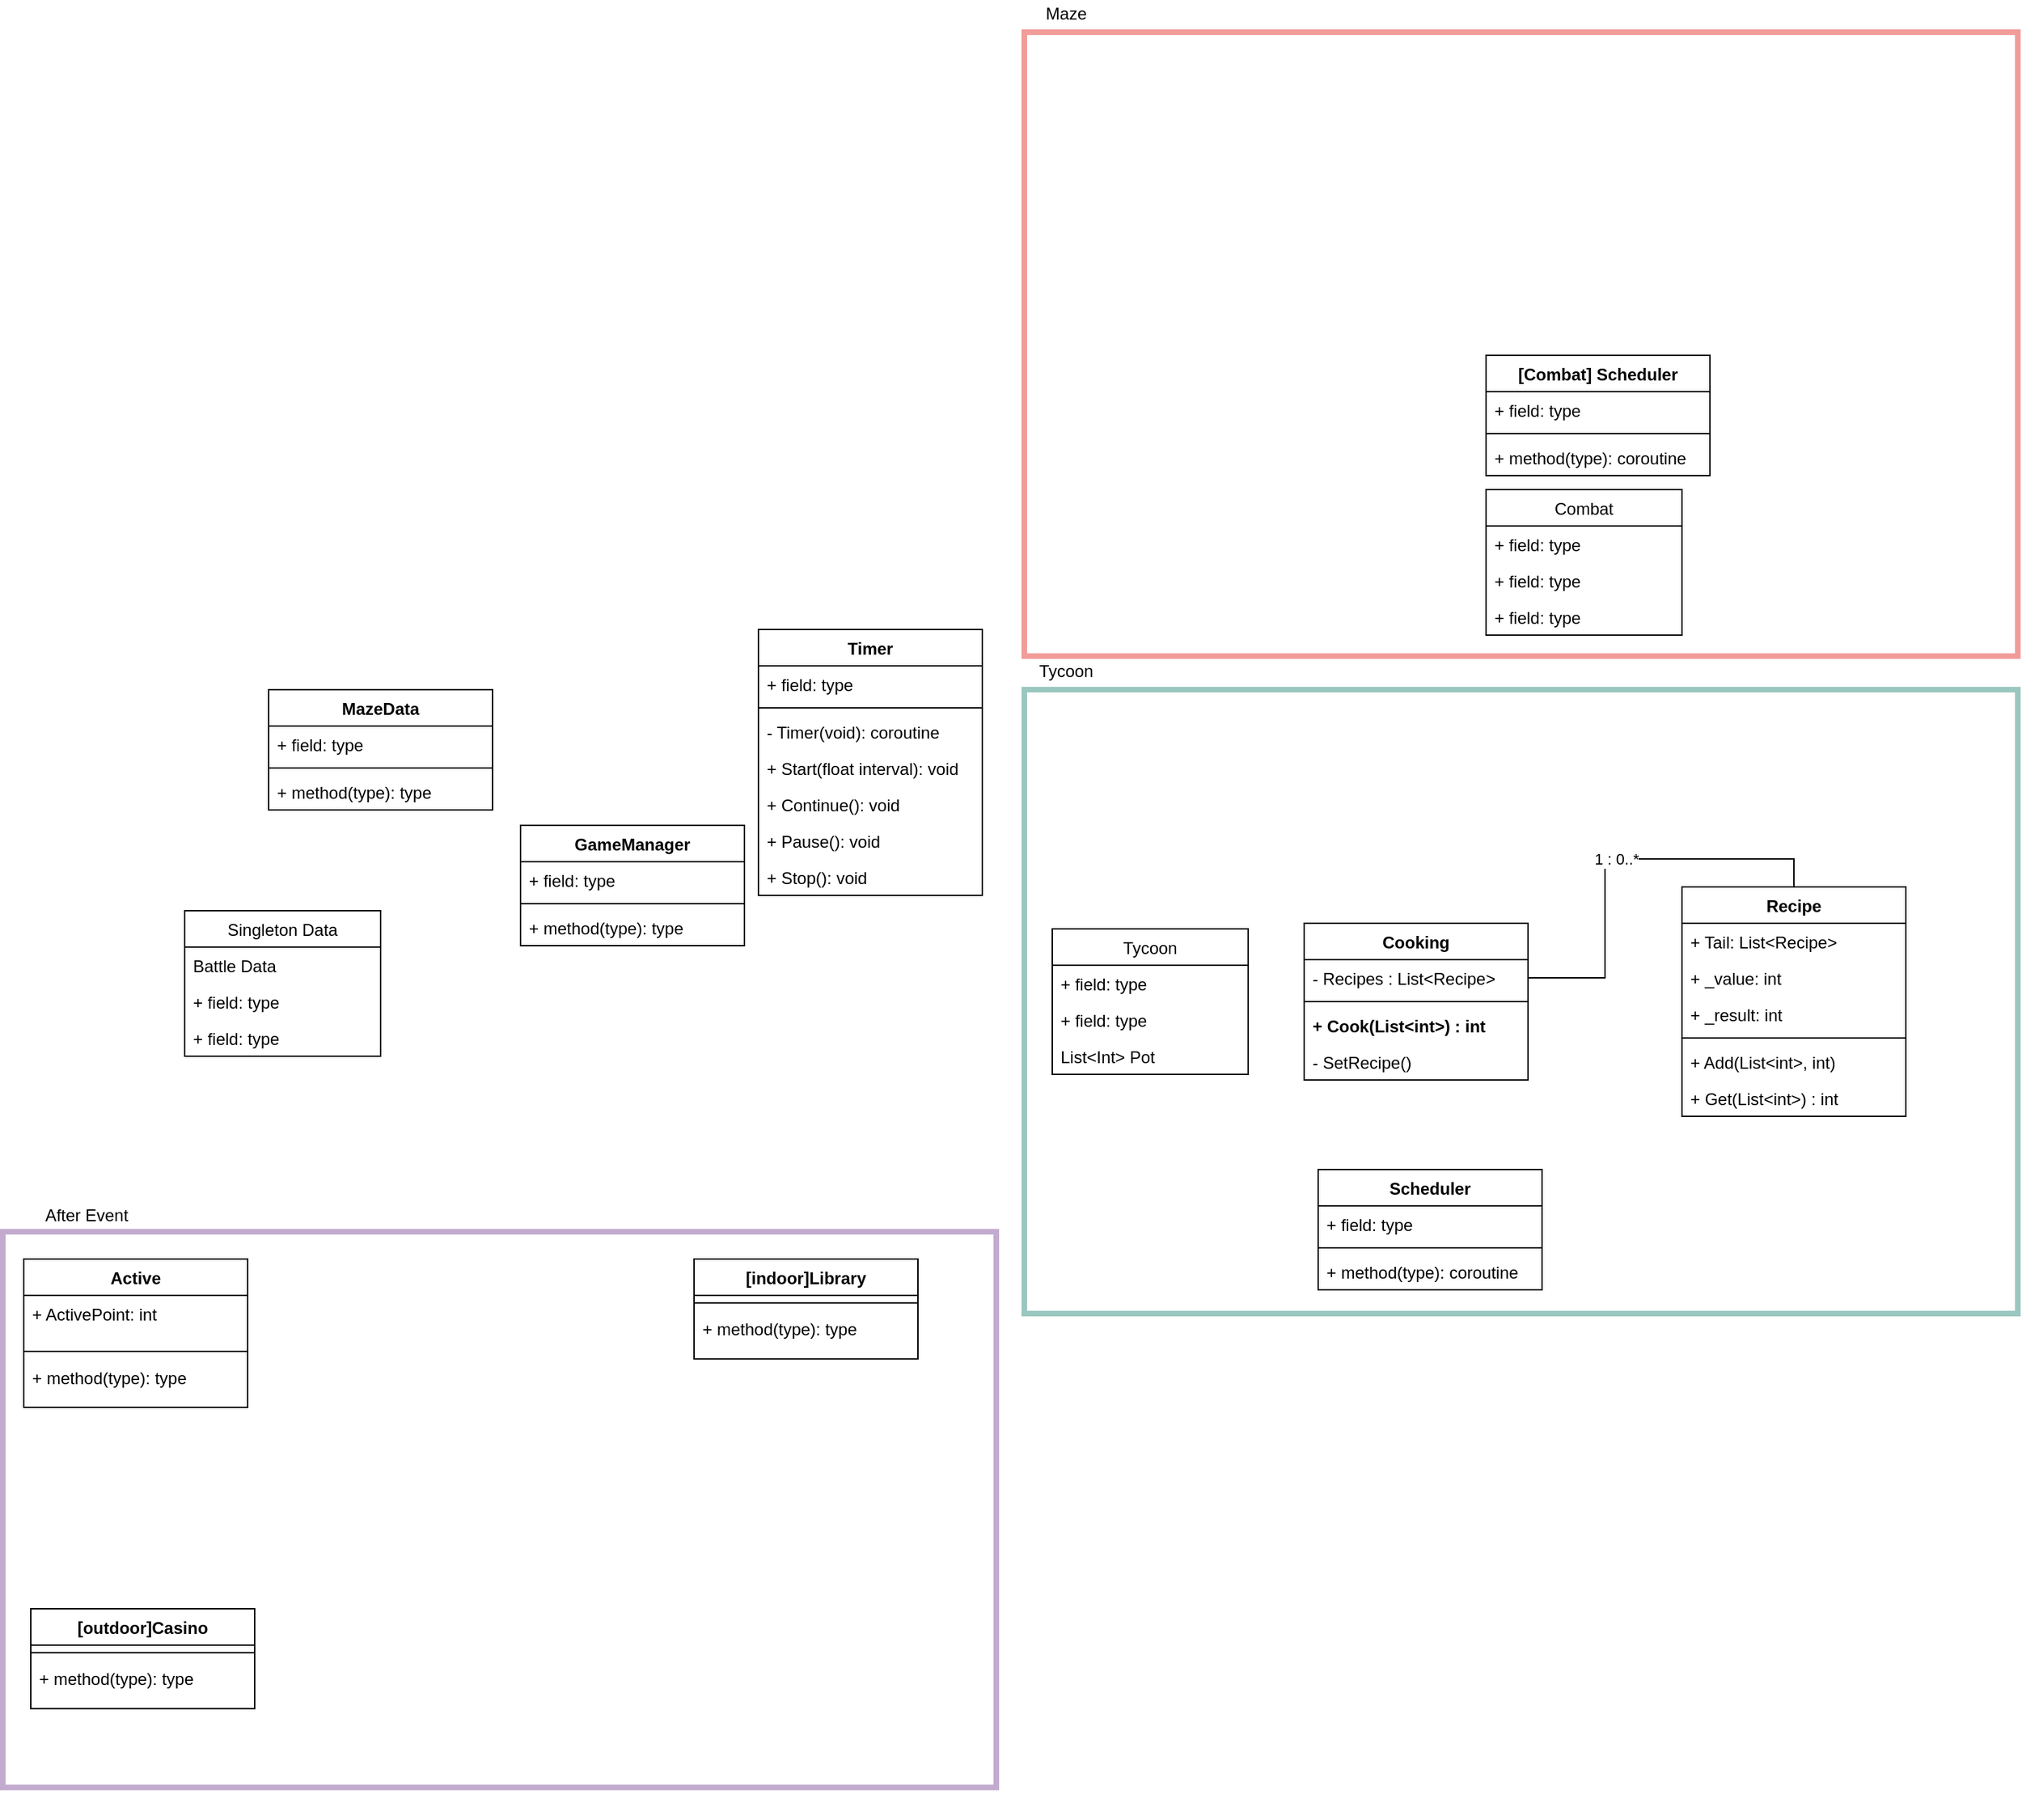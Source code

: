 <mxfile version="13.10.9" type="github">
  <diagram id="dGT4Hh-CYGsmOcZZTxus" name="Page-1">
    <mxGraphModel dx="1865" dy="1717" grid="1" gridSize="10" guides="1" tooltips="1" connect="1" arrows="1" fold="1" page="1" pageScale="1" pageWidth="827" pageHeight="1169" math="0" shadow="0">
      <root>
        <mxCell id="0" />
        <mxCell id="1" parent="0" />
        <mxCell id="V3jVEzcbfm84GRrFoneU-36" value="" style="group;" parent="1" vertex="1" connectable="0">
          <mxGeometry x="-240" y="520" width="710" height="440" as="geometry" />
        </mxCell>
        <mxCell id="V3jVEzcbfm84GRrFoneU-37" value="" style="rounded=0;whiteSpace=wrap;html=1;strokeColor=#C3ABD0;strokeWidth=4;" parent="V3jVEzcbfm84GRrFoneU-36" vertex="1">
          <mxGeometry y="20.486" width="710" height="397.247" as="geometry" />
        </mxCell>
        <mxCell id="V3jVEzcbfm84GRrFoneU-55" value="[indoor]Library" style="swimlane;fontStyle=1;align=center;verticalAlign=top;childLayout=stackLayout;horizontal=1;startSize=26;horizontalStack=0;resizeParent=1;resizeParentMax=0;resizeLast=0;collapsible=1;marginBottom=0;strokeColor=#000000;strokeWidth=1;" parent="V3jVEzcbfm84GRrFoneU-36" vertex="1">
          <mxGeometry x="494" y="40" width="160" height="71.333" as="geometry" />
        </mxCell>
        <mxCell id="V3jVEzcbfm84GRrFoneU-57" value="" style="line;strokeWidth=1;fillColor=none;align=left;verticalAlign=middle;spacingTop=-1;spacingLeft=3;spacingRight=3;rotatable=0;labelPosition=right;points=[];portConstraint=eastwest;" parent="V3jVEzcbfm84GRrFoneU-55" vertex="1">
          <mxGeometry y="26" width="160" height="10.667" as="geometry" />
        </mxCell>
        <mxCell id="V3jVEzcbfm84GRrFoneU-58" value="+ method(type): type" style="text;strokeColor=none;fillColor=none;align=left;verticalAlign=top;spacingLeft=4;spacingRight=4;overflow=hidden;rotatable=0;points=[[0,0.5],[1,0.5]];portConstraint=eastwest;" parent="V3jVEzcbfm84GRrFoneU-55" vertex="1">
          <mxGeometry y="36.667" width="160" height="34.667" as="geometry" />
        </mxCell>
        <mxCell id="V3jVEzcbfm84GRrFoneU-43" value="Active" style="swimlane;fontStyle=1;align=center;verticalAlign=top;childLayout=stackLayout;horizontal=1;startSize=26;horizontalStack=0;resizeParent=1;resizeParentMax=0;resizeLast=0;collapsible=1;marginBottom=0;strokeColor=#000000;strokeWidth=1;" parent="V3jVEzcbfm84GRrFoneU-36" vertex="1">
          <mxGeometry x="15" y="40" width="160" height="106" as="geometry" />
        </mxCell>
        <mxCell id="V3jVEzcbfm84GRrFoneU-44" value="+ ActivePoint: int" style="text;strokeColor=none;fillColor=none;align=left;verticalAlign=top;spacingLeft=4;spacingRight=4;overflow=hidden;rotatable=0;points=[[0,0.5],[1,0.5]];portConstraint=eastwest;" parent="V3jVEzcbfm84GRrFoneU-43" vertex="1">
          <mxGeometry y="26" width="160" height="34.667" as="geometry" />
        </mxCell>
        <mxCell id="V3jVEzcbfm84GRrFoneU-45" value="" style="line;strokeWidth=1;fillColor=none;align=left;verticalAlign=middle;spacingTop=-1;spacingLeft=3;spacingRight=3;rotatable=0;labelPosition=right;points=[];portConstraint=eastwest;" parent="V3jVEzcbfm84GRrFoneU-43" vertex="1">
          <mxGeometry y="60.667" width="160" height="10.667" as="geometry" />
        </mxCell>
        <mxCell id="V3jVEzcbfm84GRrFoneU-46" value="+ method(type): type" style="text;strokeColor=none;fillColor=none;align=left;verticalAlign=top;spacingLeft=4;spacingRight=4;overflow=hidden;rotatable=0;points=[[0,0.5],[1,0.5]];portConstraint=eastwest;" parent="V3jVEzcbfm84GRrFoneU-43" vertex="1">
          <mxGeometry y="71.333" width="160" height="34.667" as="geometry" />
        </mxCell>
        <mxCell id="V3jVEzcbfm84GRrFoneU-38" value="After Event" style="text;html=1;strokeColor=none;fillColor=none;align=center;verticalAlign=middle;whiteSpace=wrap;rounded=0;" parent="V3jVEzcbfm84GRrFoneU-36" vertex="1">
          <mxGeometry x="10" width="100" height="17.813" as="geometry" />
        </mxCell>
        <mxCell id="V3jVEzcbfm84GRrFoneU-47" value="[outdoor]Casino" style="swimlane;fontStyle=1;align=center;verticalAlign=top;childLayout=stackLayout;horizontal=1;startSize=26;horizontalStack=0;resizeParent=1;resizeParentMax=0;resizeLast=0;collapsible=1;marginBottom=0;strokeColor=#000000;strokeWidth=1;" parent="V3jVEzcbfm84GRrFoneU-36" vertex="1">
          <mxGeometry x="20" y="290" width="160" height="71.333" as="geometry" />
        </mxCell>
        <mxCell id="V3jVEzcbfm84GRrFoneU-49" value="" style="line;strokeWidth=1;fillColor=none;align=left;verticalAlign=middle;spacingTop=-1;spacingLeft=3;spacingRight=3;rotatable=0;labelPosition=right;points=[];portConstraint=eastwest;" parent="V3jVEzcbfm84GRrFoneU-47" vertex="1">
          <mxGeometry y="26" width="160" height="10.667" as="geometry" />
        </mxCell>
        <mxCell id="V3jVEzcbfm84GRrFoneU-50" value="+ method(type): type" style="text;strokeColor=none;fillColor=none;align=left;verticalAlign=top;spacingLeft=4;spacingRight=4;overflow=hidden;rotatable=0;points=[[0,0.5],[1,0.5]];portConstraint=eastwest;" parent="V3jVEzcbfm84GRrFoneU-47" vertex="1">
          <mxGeometry y="36.667" width="160" height="34.667" as="geometry" />
        </mxCell>
        <mxCell id="V3jVEzcbfm84GRrFoneU-17" value="" style="group;" parent="1" vertex="1" connectable="0">
          <mxGeometry x="490" y="-340" width="710" height="494" as="geometry" />
        </mxCell>
        <mxCell id="V3jVEzcbfm84GRrFoneU-18" value="" style="rounded=0;whiteSpace=wrap;html=1;strokeColor=#F19C99;strokeWidth=4;" parent="V3jVEzcbfm84GRrFoneU-17" vertex="1">
          <mxGeometry y="23" width="710" height="446" as="geometry" />
        </mxCell>
        <mxCell id="V3jVEzcbfm84GRrFoneU-19" value="Maze" style="text;html=1;strokeColor=none;fillColor=none;align=center;verticalAlign=middle;whiteSpace=wrap;rounded=0;" parent="V3jVEzcbfm84GRrFoneU-17" vertex="1">
          <mxGeometry x="10" width="40" height="20" as="geometry" />
        </mxCell>
        <mxCell id="V3jVEzcbfm84GRrFoneU-28" value="[Combat] Scheduler" style="swimlane;fontStyle=1;align=center;verticalAlign=top;childLayout=stackLayout;horizontal=1;startSize=26;horizontalStack=0;resizeParent=1;resizeParentMax=0;resizeLast=0;collapsible=1;marginBottom=0;" parent="V3jVEzcbfm84GRrFoneU-17" vertex="1">
          <mxGeometry x="330" y="254" width="160" height="86" as="geometry" />
        </mxCell>
        <mxCell id="V3jVEzcbfm84GRrFoneU-29" value="+ field: type" style="text;strokeColor=none;fillColor=none;align=left;verticalAlign=top;spacingLeft=4;spacingRight=4;overflow=hidden;rotatable=0;points=[[0,0.5],[1,0.5]];portConstraint=eastwest;" parent="V3jVEzcbfm84GRrFoneU-28" vertex="1">
          <mxGeometry y="26" width="160" height="26" as="geometry" />
        </mxCell>
        <mxCell id="V3jVEzcbfm84GRrFoneU-30" value="" style="line;strokeWidth=1;fillColor=none;align=left;verticalAlign=middle;spacingTop=-1;spacingLeft=3;spacingRight=3;rotatable=0;labelPosition=right;points=[];portConstraint=eastwest;" parent="V3jVEzcbfm84GRrFoneU-28" vertex="1">
          <mxGeometry y="52" width="160" height="8" as="geometry" />
        </mxCell>
        <mxCell id="V3jVEzcbfm84GRrFoneU-31" value="+ method(type): coroutine" style="text;strokeColor=none;fillColor=none;align=left;verticalAlign=top;spacingLeft=4;spacingRight=4;overflow=hidden;rotatable=0;points=[[0,0.5],[1,0.5]];portConstraint=eastwest;" parent="V3jVEzcbfm84GRrFoneU-28" vertex="1">
          <mxGeometry y="60" width="160" height="26" as="geometry" />
        </mxCell>
        <mxCell id="g-DItmgqgjEYdO-mJaCF-5" value="Combat" style="swimlane;fontStyle=0;childLayout=stackLayout;horizontal=1;startSize=26;fillColor=none;horizontalStack=0;resizeParent=1;resizeParentMax=0;resizeLast=0;collapsible=1;marginBottom=0;" parent="V3jVEzcbfm84GRrFoneU-17" vertex="1">
          <mxGeometry x="330" y="350" width="140" height="104" as="geometry" />
        </mxCell>
        <mxCell id="g-DItmgqgjEYdO-mJaCF-6" value="+ field: type" style="text;strokeColor=none;fillColor=none;align=left;verticalAlign=top;spacingLeft=4;spacingRight=4;overflow=hidden;rotatable=0;points=[[0,0.5],[1,0.5]];portConstraint=eastwest;" parent="g-DItmgqgjEYdO-mJaCF-5" vertex="1">
          <mxGeometry y="26" width="140" height="26" as="geometry" />
        </mxCell>
        <mxCell id="g-DItmgqgjEYdO-mJaCF-7" value="+ field: type" style="text;strokeColor=none;fillColor=none;align=left;verticalAlign=top;spacingLeft=4;spacingRight=4;overflow=hidden;rotatable=0;points=[[0,0.5],[1,0.5]];portConstraint=eastwest;" parent="g-DItmgqgjEYdO-mJaCF-5" vertex="1">
          <mxGeometry y="52" width="140" height="26" as="geometry" />
        </mxCell>
        <mxCell id="g-DItmgqgjEYdO-mJaCF-8" value="+ field: type" style="text;strokeColor=none;fillColor=none;align=left;verticalAlign=top;spacingLeft=4;spacingRight=4;overflow=hidden;rotatable=0;points=[[0,0.5],[1,0.5]];portConstraint=eastwest;" parent="g-DItmgqgjEYdO-mJaCF-5" vertex="1">
          <mxGeometry y="78" width="140" height="26" as="geometry" />
        </mxCell>
        <mxCell id="V3jVEzcbfm84GRrFoneU-3" value="" style="group;" parent="1" vertex="1" connectable="0">
          <mxGeometry x="490" y="130" width="710" height="494" as="geometry" />
        </mxCell>
        <mxCell id="V3jVEzcbfm84GRrFoneU-1" value="" style="rounded=0;whiteSpace=wrap;html=1;strokeColor=#9AC7BF;strokeWidth=4;" parent="V3jVEzcbfm84GRrFoneU-3" vertex="1">
          <mxGeometry y="23" width="710" height="446" as="geometry" />
        </mxCell>
        <mxCell id="V3jVEzcbfm84GRrFoneU-2" value="Tycoon" style="text;html=1;strokeColor=none;fillColor=none;align=center;verticalAlign=middle;whiteSpace=wrap;rounded=0;" parent="V3jVEzcbfm84GRrFoneU-3" vertex="1">
          <mxGeometry x="10" width="40" height="20" as="geometry" />
        </mxCell>
        <mxCell id="V3jVEzcbfm84GRrFoneU-9" value="Scheduler" style="swimlane;fontStyle=1;align=center;verticalAlign=top;childLayout=stackLayout;horizontal=1;startSize=26;horizontalStack=0;resizeParent=1;resizeParentMax=0;resizeLast=0;collapsible=1;marginBottom=0;" parent="V3jVEzcbfm84GRrFoneU-3" vertex="1">
          <mxGeometry x="210" y="366" width="160" height="86" as="geometry" />
        </mxCell>
        <mxCell id="V3jVEzcbfm84GRrFoneU-10" value="+ field: type" style="text;strokeColor=none;fillColor=none;align=left;verticalAlign=top;spacingLeft=4;spacingRight=4;overflow=hidden;rotatable=0;points=[[0,0.5],[1,0.5]];portConstraint=eastwest;" parent="V3jVEzcbfm84GRrFoneU-9" vertex="1">
          <mxGeometry y="26" width="160" height="26" as="geometry" />
        </mxCell>
        <mxCell id="V3jVEzcbfm84GRrFoneU-11" value="" style="line;strokeWidth=1;fillColor=none;align=left;verticalAlign=middle;spacingTop=-1;spacingLeft=3;spacingRight=3;rotatable=0;labelPosition=right;points=[];portConstraint=eastwest;" parent="V3jVEzcbfm84GRrFoneU-9" vertex="1">
          <mxGeometry y="52" width="160" height="8" as="geometry" />
        </mxCell>
        <mxCell id="V3jVEzcbfm84GRrFoneU-12" value="+ method(type): coroutine" style="text;strokeColor=none;fillColor=none;align=left;verticalAlign=top;spacingLeft=4;spacingRight=4;overflow=hidden;rotatable=0;points=[[0,0.5],[1,0.5]];portConstraint=eastwest;" parent="V3jVEzcbfm84GRrFoneU-9" vertex="1">
          <mxGeometry y="60" width="160" height="26" as="geometry" />
        </mxCell>
        <mxCell id="g-DItmgqgjEYdO-mJaCF-36" value="Cooking" style="swimlane;fontStyle=1;align=center;verticalAlign=top;childLayout=stackLayout;horizontal=1;startSize=26;horizontalStack=0;resizeParent=1;resizeParentMax=0;resizeLast=0;collapsible=1;marginBottom=0;" parent="1" vertex="1">
          <mxGeometry x="690" y="320" width="160" height="112" as="geometry" />
        </mxCell>
        <mxCell id="g-DItmgqgjEYdO-mJaCF-37" value="- Recipes : List&lt;Recipe&gt;" style="text;strokeColor=none;fillColor=none;align=left;verticalAlign=top;spacingLeft=4;spacingRight=4;overflow=hidden;rotatable=0;points=[[0,0.5],[1,0.5]];portConstraint=eastwest;" parent="g-DItmgqgjEYdO-mJaCF-36" vertex="1">
          <mxGeometry y="26" width="160" height="26" as="geometry" />
        </mxCell>
        <mxCell id="g-DItmgqgjEYdO-mJaCF-38" value="" style="line;strokeWidth=1;fillColor=none;align=left;verticalAlign=middle;spacingTop=-1;spacingLeft=3;spacingRight=3;rotatable=0;labelPosition=right;points=[];portConstraint=eastwest;" parent="g-DItmgqgjEYdO-mJaCF-36" vertex="1">
          <mxGeometry y="52" width="160" height="8" as="geometry" />
        </mxCell>
        <mxCell id="g-DItmgqgjEYdO-mJaCF-2" value="+ Cook(List&lt;int&gt;) : int" style="text;strokeColor=none;fillColor=none;align=left;verticalAlign=top;spacingLeft=4;spacingRight=4;overflow=hidden;rotatable=0;points=[[0,0.5],[1,0.5]];portConstraint=eastwest;fontStyle=1" parent="g-DItmgqgjEYdO-mJaCF-36" vertex="1">
          <mxGeometry y="60" width="160" height="26" as="geometry" />
        </mxCell>
        <mxCell id="g-DItmgqgjEYdO-mJaCF-4" value="- SetRecipe()" style="text;strokeColor=none;fillColor=none;align=left;verticalAlign=top;spacingLeft=4;spacingRight=4;overflow=hidden;rotatable=0;points=[[0,0.5],[1,0.5]];portConstraint=eastwest;" parent="g-DItmgqgjEYdO-mJaCF-36" vertex="1">
          <mxGeometry y="86" width="160" height="26" as="geometry" />
        </mxCell>
        <mxCell id="g-DItmgqgjEYdO-mJaCF-41" value="Recipe" style="swimlane;fontStyle=1;align=center;verticalAlign=top;childLayout=stackLayout;horizontal=1;startSize=26;horizontalStack=0;resizeParent=1;resizeParentMax=0;resizeLast=0;collapsible=1;marginBottom=0;" parent="1" vertex="1">
          <mxGeometry x="960" y="294" width="160" height="164" as="geometry" />
        </mxCell>
        <mxCell id="g-DItmgqgjEYdO-mJaCF-45" value="+ Tail: List&lt;Recipe&gt;" style="text;strokeColor=none;fillColor=none;align=left;verticalAlign=top;spacingLeft=4;spacingRight=4;overflow=hidden;rotatable=0;points=[[0,0.5],[1,0.5]];portConstraint=eastwest;" parent="g-DItmgqgjEYdO-mJaCF-41" vertex="1">
          <mxGeometry y="26" width="160" height="26" as="geometry" />
        </mxCell>
        <mxCell id="g-DItmgqgjEYdO-mJaCF-42" value="+ _value: int" style="text;strokeColor=none;fillColor=none;align=left;verticalAlign=top;spacingLeft=4;spacingRight=4;overflow=hidden;rotatable=0;points=[[0,0.5],[1,0.5]];portConstraint=eastwest;" parent="g-DItmgqgjEYdO-mJaCF-41" vertex="1">
          <mxGeometry y="52" width="160" height="26" as="geometry" />
        </mxCell>
        <mxCell id="g-DItmgqgjEYdO-mJaCF-52" value="+ _result: int" style="text;strokeColor=none;fillColor=none;align=left;verticalAlign=top;spacingLeft=4;spacingRight=4;overflow=hidden;rotatable=0;points=[[0,0.5],[1,0.5]];portConstraint=eastwest;" parent="g-DItmgqgjEYdO-mJaCF-41" vertex="1">
          <mxGeometry y="78" width="160" height="26" as="geometry" />
        </mxCell>
        <mxCell id="g-DItmgqgjEYdO-mJaCF-43" value="" style="line;strokeWidth=1;fillColor=none;align=left;verticalAlign=middle;spacingTop=-1;spacingLeft=3;spacingRight=3;rotatable=0;labelPosition=right;points=[];portConstraint=eastwest;" parent="g-DItmgqgjEYdO-mJaCF-41" vertex="1">
          <mxGeometry y="104" width="160" height="8" as="geometry" />
        </mxCell>
        <mxCell id="g-DItmgqgjEYdO-mJaCF-44" value="+ Add(List&lt;int&gt;, int) " style="text;strokeColor=none;fillColor=none;align=left;verticalAlign=top;spacingLeft=4;spacingRight=4;overflow=hidden;rotatable=0;points=[[0,0.5],[1,0.5]];portConstraint=eastwest;" parent="g-DItmgqgjEYdO-mJaCF-41" vertex="1">
          <mxGeometry y="112" width="160" height="26" as="geometry" />
        </mxCell>
        <mxCell id="g-DItmgqgjEYdO-mJaCF-54" value="+ Get(List&lt;int&gt;) : int" style="text;strokeColor=none;fillColor=none;align=left;verticalAlign=top;spacingLeft=4;spacingRight=4;overflow=hidden;rotatable=0;points=[[0,0.5],[1,0.5]];portConstraint=eastwest;" parent="g-DItmgqgjEYdO-mJaCF-41" vertex="1">
          <mxGeometry y="138" width="160" height="26" as="geometry" />
        </mxCell>
        <mxCell id="g-DItmgqgjEYdO-mJaCF-55" value="1 : 0..*" style="edgeStyle=orthogonalEdgeStyle;rounded=0;orthogonalLoop=1;jettySize=auto;html=1;entryX=0.5;entryY=0;entryDx=0;entryDy=0;endArrow=none;endFill=0;" parent="1" source="g-DItmgqgjEYdO-mJaCF-37" target="g-DItmgqgjEYdO-mJaCF-41" edge="1">
          <mxGeometry relative="1" as="geometry">
            <mxPoint x="961" y="310" as="targetPoint" />
          </mxGeometry>
        </mxCell>
        <mxCell id="g-DItmgqgjEYdO-mJaCF-31" value="Tycoon" style="swimlane;fontStyle=0;childLayout=stackLayout;horizontal=1;startSize=26;fillColor=none;horizontalStack=0;resizeParent=1;resizeParentMax=0;resizeLast=0;collapsible=1;marginBottom=0;" parent="1" vertex="1">
          <mxGeometry x="510" y="324" width="140" height="104" as="geometry" />
        </mxCell>
        <mxCell id="g-DItmgqgjEYdO-mJaCF-32" value="+ field: type" style="text;strokeColor=none;fillColor=none;align=left;verticalAlign=top;spacingLeft=4;spacingRight=4;overflow=hidden;rotatable=0;points=[[0,0.5],[1,0.5]];portConstraint=eastwest;" parent="g-DItmgqgjEYdO-mJaCF-31" vertex="1">
          <mxGeometry y="26" width="140" height="26" as="geometry" />
        </mxCell>
        <mxCell id="g-DItmgqgjEYdO-mJaCF-33" value="+ field: type" style="text;strokeColor=none;fillColor=none;align=left;verticalAlign=top;spacingLeft=4;spacingRight=4;overflow=hidden;rotatable=0;points=[[0,0.5],[1,0.5]];portConstraint=eastwest;" parent="g-DItmgqgjEYdO-mJaCF-31" vertex="1">
          <mxGeometry y="52" width="140" height="26" as="geometry" />
        </mxCell>
        <mxCell id="g-DItmgqgjEYdO-mJaCF-34" value="List&lt;Int&gt; Pot" style="text;strokeColor=none;fillColor=none;align=left;verticalAlign=top;spacingLeft=4;spacingRight=4;overflow=hidden;rotatable=0;points=[[0,0.5],[1,0.5]];portConstraint=eastwest;" parent="g-DItmgqgjEYdO-mJaCF-31" vertex="1">
          <mxGeometry y="78" width="140" height="26" as="geometry" />
        </mxCell>
        <mxCell id="g-DItmgqgjEYdO-mJaCF-27" value="Singleton Data" style="swimlane;fontStyle=0;childLayout=stackLayout;horizontal=1;startSize=26;fillColor=none;horizontalStack=0;resizeParent=1;resizeParentMax=0;resizeLast=0;collapsible=1;marginBottom=0;" parent="1" vertex="1">
          <mxGeometry x="-110" y="311" width="140" height="104" as="geometry" />
        </mxCell>
        <mxCell id="g-DItmgqgjEYdO-mJaCF-28" value="Battle Data" style="text;strokeColor=none;fillColor=none;align=left;verticalAlign=top;spacingLeft=4;spacingRight=4;overflow=hidden;rotatable=0;points=[[0,0.5],[1,0.5]];portConstraint=eastwest;" parent="g-DItmgqgjEYdO-mJaCF-27" vertex="1">
          <mxGeometry y="26" width="140" height="26" as="geometry" />
        </mxCell>
        <mxCell id="g-DItmgqgjEYdO-mJaCF-29" value="+ field: type" style="text;strokeColor=none;fillColor=none;align=left;verticalAlign=top;spacingLeft=4;spacingRight=4;overflow=hidden;rotatable=0;points=[[0,0.5],[1,0.5]];portConstraint=eastwest;" parent="g-DItmgqgjEYdO-mJaCF-27" vertex="1">
          <mxGeometry y="52" width="140" height="26" as="geometry" />
        </mxCell>
        <mxCell id="g-DItmgqgjEYdO-mJaCF-30" value="+ field: type" style="text;strokeColor=none;fillColor=none;align=left;verticalAlign=top;spacingLeft=4;spacingRight=4;overflow=hidden;rotatable=0;points=[[0,0.5],[1,0.5]];portConstraint=eastwest;" parent="g-DItmgqgjEYdO-mJaCF-27" vertex="1">
          <mxGeometry y="78" width="140" height="26" as="geometry" />
        </mxCell>
        <mxCell id="V3jVEzcbfm84GRrFoneU-32" value="GameManager" style="swimlane;fontStyle=1;align=center;verticalAlign=top;childLayout=stackLayout;horizontal=1;startSize=26;horizontalStack=0;resizeParent=1;resizeParentMax=0;resizeLast=0;collapsible=1;marginBottom=0;strokeColor=#000000;strokeWidth=1;" parent="1" vertex="1">
          <mxGeometry x="130" y="250" width="160" height="86" as="geometry" />
        </mxCell>
        <mxCell id="V3jVEzcbfm84GRrFoneU-33" value="+ field: type" style="text;strokeColor=none;fillColor=none;align=left;verticalAlign=top;spacingLeft=4;spacingRight=4;overflow=hidden;rotatable=0;points=[[0,0.5],[1,0.5]];portConstraint=eastwest;" parent="V3jVEzcbfm84GRrFoneU-32" vertex="1">
          <mxGeometry y="26" width="160" height="26" as="geometry" />
        </mxCell>
        <mxCell id="V3jVEzcbfm84GRrFoneU-34" value="" style="line;strokeWidth=1;fillColor=none;align=left;verticalAlign=middle;spacingTop=-1;spacingLeft=3;spacingRight=3;rotatable=0;labelPosition=right;points=[];portConstraint=eastwest;" parent="V3jVEzcbfm84GRrFoneU-32" vertex="1">
          <mxGeometry y="52" width="160" height="8" as="geometry" />
        </mxCell>
        <mxCell id="V3jVEzcbfm84GRrFoneU-35" value="+ method(type): type" style="text;strokeColor=none;fillColor=none;align=left;verticalAlign=top;spacingLeft=4;spacingRight=4;overflow=hidden;rotatable=0;points=[[0,0.5],[1,0.5]];portConstraint=eastwest;" parent="V3jVEzcbfm84GRrFoneU-32" vertex="1">
          <mxGeometry y="60" width="160" height="26" as="geometry" />
        </mxCell>
        <mxCell id="V3jVEzcbfm84GRrFoneU-59" value="MazeData" style="swimlane;fontStyle=1;align=center;verticalAlign=top;childLayout=stackLayout;horizontal=1;startSize=26;horizontalStack=0;resizeParent=1;resizeParentMax=0;resizeLast=0;collapsible=1;marginBottom=0;strokeColor=#000000;strokeWidth=1;" parent="1" vertex="1">
          <mxGeometry x="-50" y="153" width="160" height="86" as="geometry" />
        </mxCell>
        <mxCell id="V3jVEzcbfm84GRrFoneU-60" value="+ field: type" style="text;strokeColor=none;fillColor=none;align=left;verticalAlign=top;spacingLeft=4;spacingRight=4;overflow=hidden;rotatable=0;points=[[0,0.5],[1,0.5]];portConstraint=eastwest;" parent="V3jVEzcbfm84GRrFoneU-59" vertex="1">
          <mxGeometry y="26" width="160" height="26" as="geometry" />
        </mxCell>
        <mxCell id="V3jVEzcbfm84GRrFoneU-61" value="" style="line;strokeWidth=1;fillColor=none;align=left;verticalAlign=middle;spacingTop=-1;spacingLeft=3;spacingRight=3;rotatable=0;labelPosition=right;points=[];portConstraint=eastwest;" parent="V3jVEzcbfm84GRrFoneU-59" vertex="1">
          <mxGeometry y="52" width="160" height="8" as="geometry" />
        </mxCell>
        <mxCell id="V3jVEzcbfm84GRrFoneU-62" value="+ method(type): type" style="text;strokeColor=none;fillColor=none;align=left;verticalAlign=top;spacingLeft=4;spacingRight=4;overflow=hidden;rotatable=0;points=[[0,0.5],[1,0.5]];portConstraint=eastwest;" parent="V3jVEzcbfm84GRrFoneU-59" vertex="1">
          <mxGeometry y="60" width="160" height="26" as="geometry" />
        </mxCell>
        <mxCell id="bJClYBI6A9eOi_B9mSBP-1" value="Timer" style="swimlane;fontStyle=1;align=center;verticalAlign=top;childLayout=stackLayout;horizontal=1;startSize=26;horizontalStack=0;resizeParent=1;resizeParentMax=0;resizeLast=0;collapsible=1;marginBottom=0;" vertex="1" parent="1">
          <mxGeometry x="300" y="110" width="160" height="190" as="geometry" />
        </mxCell>
        <mxCell id="bJClYBI6A9eOi_B9mSBP-2" value="+ field: type" style="text;strokeColor=none;fillColor=none;align=left;verticalAlign=top;spacingLeft=4;spacingRight=4;overflow=hidden;rotatable=0;points=[[0,0.5],[1,0.5]];portConstraint=eastwest;" vertex="1" parent="bJClYBI6A9eOi_B9mSBP-1">
          <mxGeometry y="26" width="160" height="26" as="geometry" />
        </mxCell>
        <mxCell id="bJClYBI6A9eOi_B9mSBP-3" value="" style="line;strokeWidth=1;fillColor=none;align=left;verticalAlign=middle;spacingTop=-1;spacingLeft=3;spacingRight=3;rotatable=0;labelPosition=right;points=[];portConstraint=eastwest;" vertex="1" parent="bJClYBI6A9eOi_B9mSBP-1">
          <mxGeometry y="52" width="160" height="8" as="geometry" />
        </mxCell>
        <mxCell id="bJClYBI6A9eOi_B9mSBP-4" value="- Timer(void): coroutine" style="text;strokeColor=none;fillColor=none;align=left;verticalAlign=top;spacingLeft=4;spacingRight=4;overflow=hidden;rotatable=0;points=[[0,0.5],[1,0.5]];portConstraint=eastwest;" vertex="1" parent="bJClYBI6A9eOi_B9mSBP-1">
          <mxGeometry y="60" width="160" height="26" as="geometry" />
        </mxCell>
        <mxCell id="bJClYBI6A9eOi_B9mSBP-5" value="+ Start(float interval): void" style="text;strokeColor=none;fillColor=none;align=left;verticalAlign=top;spacingLeft=4;spacingRight=4;overflow=hidden;rotatable=0;points=[[0,0.5],[1,0.5]];portConstraint=eastwest;" vertex="1" parent="bJClYBI6A9eOi_B9mSBP-1">
          <mxGeometry y="86" width="160" height="26" as="geometry" />
        </mxCell>
        <mxCell id="bJClYBI6A9eOi_B9mSBP-8" value="+ Continue(): void" style="text;strokeColor=none;fillColor=none;align=left;verticalAlign=top;spacingLeft=4;spacingRight=4;overflow=hidden;rotatable=0;points=[[0,0.5],[1,0.5]];portConstraint=eastwest;" vertex="1" parent="bJClYBI6A9eOi_B9mSBP-1">
          <mxGeometry y="112" width="160" height="26" as="geometry" />
        </mxCell>
        <mxCell id="bJClYBI6A9eOi_B9mSBP-7" value="+ Pause(): void" style="text;strokeColor=none;fillColor=none;align=left;verticalAlign=top;spacingLeft=4;spacingRight=4;overflow=hidden;rotatable=0;points=[[0,0.5],[1,0.5]];portConstraint=eastwest;" vertex="1" parent="bJClYBI6A9eOi_B9mSBP-1">
          <mxGeometry y="138" width="160" height="26" as="geometry" />
        </mxCell>
        <mxCell id="bJClYBI6A9eOi_B9mSBP-6" value="+ Stop(): void" style="text;strokeColor=none;fillColor=none;align=left;verticalAlign=top;spacingLeft=4;spacingRight=4;overflow=hidden;rotatable=0;points=[[0,0.5],[1,0.5]];portConstraint=eastwest;" vertex="1" parent="bJClYBI6A9eOi_B9mSBP-1">
          <mxGeometry y="164" width="160" height="26" as="geometry" />
        </mxCell>
      </root>
    </mxGraphModel>
  </diagram>
</mxfile>
